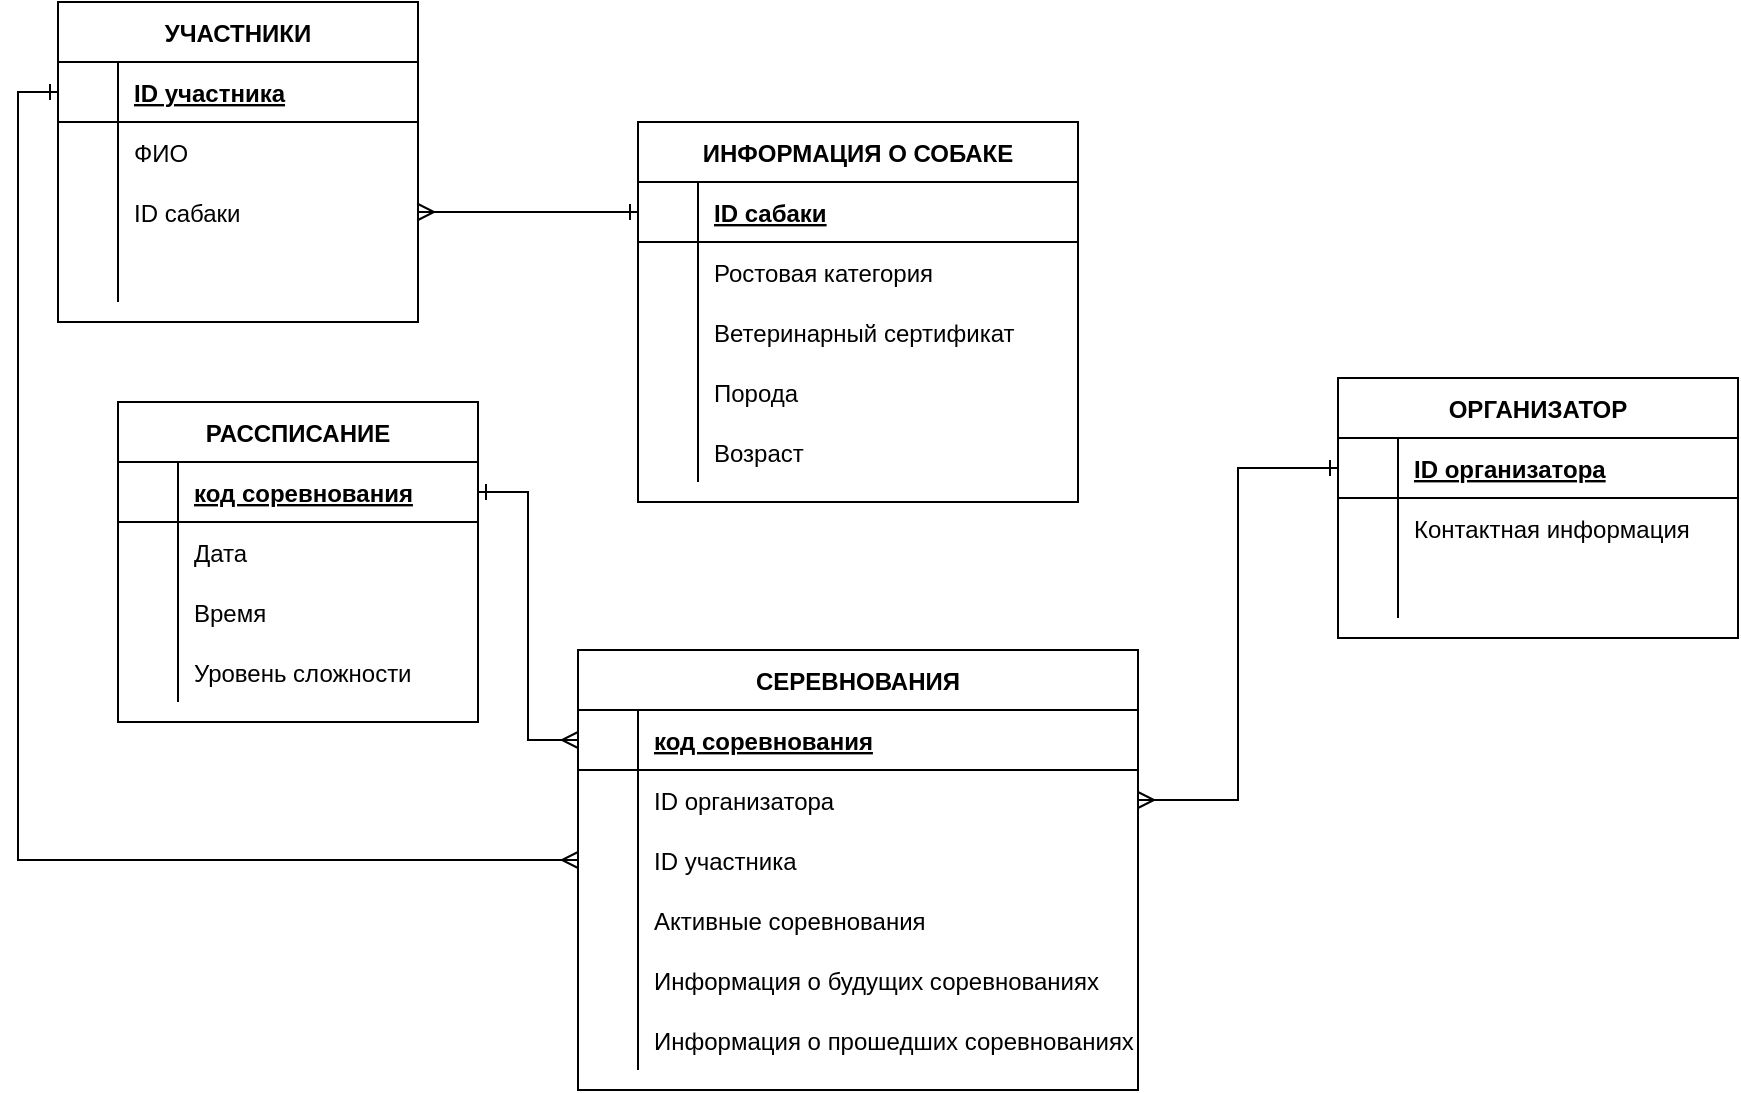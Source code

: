 <mxfile version="20.6.0" type="github">
  <diagram id="Q-kK3s-DiCCB6NKNDgcS" name="Страница 1">
    <mxGraphModel dx="1964" dy="1134" grid="1" gridSize="10" guides="1" tooltips="1" connect="1" arrows="1" fold="1" page="1" pageScale="1" pageWidth="1169" pageHeight="827" math="0" shadow="0">
      <root>
        <mxCell id="0" />
        <mxCell id="1" parent="0" />
        <mxCell id="-Y1L1V8oQwpPA1gMp5pF-1" value="УЧАСТНИКИ" style="shape=table;startSize=30;container=1;collapsible=1;childLayout=tableLayout;fixedRows=1;rowLines=0;fontStyle=1;align=center;resizeLast=1;" parent="1" vertex="1">
          <mxGeometry x="174" y="142" width="180" height="160" as="geometry" />
        </mxCell>
        <mxCell id="-Y1L1V8oQwpPA1gMp5pF-2" value="" style="shape=tableRow;horizontal=0;startSize=0;swimlaneHead=0;swimlaneBody=0;fillColor=none;collapsible=0;dropTarget=0;points=[[0,0.5],[1,0.5]];portConstraint=eastwest;top=0;left=0;right=0;bottom=1;" parent="-Y1L1V8oQwpPA1gMp5pF-1" vertex="1">
          <mxGeometry y="30" width="180" height="30" as="geometry" />
        </mxCell>
        <mxCell id="-Y1L1V8oQwpPA1gMp5pF-3" value="" style="shape=partialRectangle;connectable=0;fillColor=none;top=0;left=0;bottom=0;right=0;fontStyle=1;overflow=hidden;" parent="-Y1L1V8oQwpPA1gMp5pF-2" vertex="1">
          <mxGeometry width="30" height="30" as="geometry">
            <mxRectangle width="30" height="30" as="alternateBounds" />
          </mxGeometry>
        </mxCell>
        <mxCell id="-Y1L1V8oQwpPA1gMp5pF-4" value="ID участника" style="shape=partialRectangle;connectable=0;fillColor=none;top=0;left=0;bottom=0;right=0;align=left;spacingLeft=6;fontStyle=5;overflow=hidden;" parent="-Y1L1V8oQwpPA1gMp5pF-2" vertex="1">
          <mxGeometry x="30" width="150" height="30" as="geometry">
            <mxRectangle width="150" height="30" as="alternateBounds" />
          </mxGeometry>
        </mxCell>
        <mxCell id="-Y1L1V8oQwpPA1gMp5pF-5" value="" style="shape=tableRow;horizontal=0;startSize=0;swimlaneHead=0;swimlaneBody=0;fillColor=none;collapsible=0;dropTarget=0;points=[[0,0.5],[1,0.5]];portConstraint=eastwest;top=0;left=0;right=0;bottom=0;" parent="-Y1L1V8oQwpPA1gMp5pF-1" vertex="1">
          <mxGeometry y="60" width="180" height="30" as="geometry" />
        </mxCell>
        <mxCell id="-Y1L1V8oQwpPA1gMp5pF-6" value="" style="shape=partialRectangle;connectable=0;fillColor=none;top=0;left=0;bottom=0;right=0;editable=1;overflow=hidden;" parent="-Y1L1V8oQwpPA1gMp5pF-5" vertex="1">
          <mxGeometry width="30" height="30" as="geometry">
            <mxRectangle width="30" height="30" as="alternateBounds" />
          </mxGeometry>
        </mxCell>
        <mxCell id="-Y1L1V8oQwpPA1gMp5pF-7" value="ФИО" style="shape=partialRectangle;connectable=0;fillColor=none;top=0;left=0;bottom=0;right=0;align=left;spacingLeft=6;overflow=hidden;" parent="-Y1L1V8oQwpPA1gMp5pF-5" vertex="1">
          <mxGeometry x="30" width="150" height="30" as="geometry">
            <mxRectangle width="150" height="30" as="alternateBounds" />
          </mxGeometry>
        </mxCell>
        <mxCell id="-Y1L1V8oQwpPA1gMp5pF-11" value="" style="shape=tableRow;horizontal=0;startSize=0;swimlaneHead=0;swimlaneBody=0;fillColor=none;collapsible=0;dropTarget=0;points=[[0,0.5],[1,0.5]];portConstraint=eastwest;top=0;left=0;right=0;bottom=0;" parent="-Y1L1V8oQwpPA1gMp5pF-1" vertex="1">
          <mxGeometry y="90" width="180" height="30" as="geometry" />
        </mxCell>
        <mxCell id="-Y1L1V8oQwpPA1gMp5pF-12" value="" style="shape=partialRectangle;connectable=0;fillColor=none;top=0;left=0;bottom=0;right=0;editable=1;overflow=hidden;" parent="-Y1L1V8oQwpPA1gMp5pF-11" vertex="1">
          <mxGeometry width="30" height="30" as="geometry">
            <mxRectangle width="30" height="30" as="alternateBounds" />
          </mxGeometry>
        </mxCell>
        <mxCell id="-Y1L1V8oQwpPA1gMp5pF-13" value="ID сабаки" style="shape=partialRectangle;connectable=0;fillColor=none;top=0;left=0;bottom=0;right=0;align=left;spacingLeft=6;overflow=hidden;" parent="-Y1L1V8oQwpPA1gMp5pF-11" vertex="1">
          <mxGeometry x="30" width="150" height="30" as="geometry">
            <mxRectangle width="150" height="30" as="alternateBounds" />
          </mxGeometry>
        </mxCell>
        <mxCell id="-Y1L1V8oQwpPA1gMp5pF-27" style="shape=tableRow;horizontal=0;startSize=0;swimlaneHead=0;swimlaneBody=0;fillColor=none;collapsible=0;dropTarget=0;points=[[0,0.5],[1,0.5]];portConstraint=eastwest;top=0;left=0;right=0;bottom=0;" parent="-Y1L1V8oQwpPA1gMp5pF-1" vertex="1">
          <mxGeometry y="120" width="180" height="30" as="geometry" />
        </mxCell>
        <mxCell id="-Y1L1V8oQwpPA1gMp5pF-28" style="shape=partialRectangle;connectable=0;fillColor=none;top=0;left=0;bottom=0;right=0;editable=1;overflow=hidden;" parent="-Y1L1V8oQwpPA1gMp5pF-27" vertex="1">
          <mxGeometry width="30" height="30" as="geometry">
            <mxRectangle width="30" height="30" as="alternateBounds" />
          </mxGeometry>
        </mxCell>
        <mxCell id="-Y1L1V8oQwpPA1gMp5pF-29" style="shape=partialRectangle;connectable=0;fillColor=none;top=0;left=0;bottom=0;right=0;align=left;spacingLeft=6;overflow=hidden;" parent="-Y1L1V8oQwpPA1gMp5pF-27" vertex="1">
          <mxGeometry x="30" width="150" height="30" as="geometry">
            <mxRectangle width="150" height="30" as="alternateBounds" />
          </mxGeometry>
        </mxCell>
        <mxCell id="-Y1L1V8oQwpPA1gMp5pF-14" value="ИНФОРМАЦИЯ О СОБАКЕ" style="shape=table;startSize=30;container=1;collapsible=1;childLayout=tableLayout;fixedRows=1;rowLines=0;fontStyle=1;align=center;resizeLast=1;" parent="1" vertex="1">
          <mxGeometry x="464" y="202" width="220" height="190" as="geometry" />
        </mxCell>
        <mxCell id="-Y1L1V8oQwpPA1gMp5pF-15" value="" style="shape=tableRow;horizontal=0;startSize=0;swimlaneHead=0;swimlaneBody=0;fillColor=none;collapsible=0;dropTarget=0;points=[[0,0.5],[1,0.5]];portConstraint=eastwest;top=0;left=0;right=0;bottom=1;" parent="-Y1L1V8oQwpPA1gMp5pF-14" vertex="1">
          <mxGeometry y="30" width="220" height="30" as="geometry" />
        </mxCell>
        <mxCell id="-Y1L1V8oQwpPA1gMp5pF-16" value="" style="shape=partialRectangle;connectable=0;fillColor=none;top=0;left=0;bottom=0;right=0;fontStyle=1;overflow=hidden;" parent="-Y1L1V8oQwpPA1gMp5pF-15" vertex="1">
          <mxGeometry width="30" height="30" as="geometry">
            <mxRectangle width="30" height="30" as="alternateBounds" />
          </mxGeometry>
        </mxCell>
        <mxCell id="-Y1L1V8oQwpPA1gMp5pF-17" value="ID сабаки" style="shape=partialRectangle;connectable=0;fillColor=none;top=0;left=0;bottom=0;right=0;align=left;spacingLeft=6;fontStyle=5;overflow=hidden;" parent="-Y1L1V8oQwpPA1gMp5pF-15" vertex="1">
          <mxGeometry x="30" width="190" height="30" as="geometry">
            <mxRectangle width="190" height="30" as="alternateBounds" />
          </mxGeometry>
        </mxCell>
        <mxCell id="-Y1L1V8oQwpPA1gMp5pF-18" value="" style="shape=tableRow;horizontal=0;startSize=0;swimlaneHead=0;swimlaneBody=0;fillColor=none;collapsible=0;dropTarget=0;points=[[0,0.5],[1,0.5]];portConstraint=eastwest;top=0;left=0;right=0;bottom=0;" parent="-Y1L1V8oQwpPA1gMp5pF-14" vertex="1">
          <mxGeometry y="60" width="220" height="30" as="geometry" />
        </mxCell>
        <mxCell id="-Y1L1V8oQwpPA1gMp5pF-19" value="" style="shape=partialRectangle;connectable=0;fillColor=none;top=0;left=0;bottom=0;right=0;editable=1;overflow=hidden;" parent="-Y1L1V8oQwpPA1gMp5pF-18" vertex="1">
          <mxGeometry width="30" height="30" as="geometry">
            <mxRectangle width="30" height="30" as="alternateBounds" />
          </mxGeometry>
        </mxCell>
        <mxCell id="-Y1L1V8oQwpPA1gMp5pF-20" value="Ростовая категория" style="shape=partialRectangle;connectable=0;fillColor=none;top=0;left=0;bottom=0;right=0;align=left;spacingLeft=6;overflow=hidden;" parent="-Y1L1V8oQwpPA1gMp5pF-18" vertex="1">
          <mxGeometry x="30" width="190" height="30" as="geometry">
            <mxRectangle width="190" height="30" as="alternateBounds" />
          </mxGeometry>
        </mxCell>
        <mxCell id="-Y1L1V8oQwpPA1gMp5pF-21" value="" style="shape=tableRow;horizontal=0;startSize=0;swimlaneHead=0;swimlaneBody=0;fillColor=none;collapsible=0;dropTarget=0;points=[[0,0.5],[1,0.5]];portConstraint=eastwest;top=0;left=0;right=0;bottom=0;" parent="-Y1L1V8oQwpPA1gMp5pF-14" vertex="1">
          <mxGeometry y="90" width="220" height="30" as="geometry" />
        </mxCell>
        <mxCell id="-Y1L1V8oQwpPA1gMp5pF-22" value="" style="shape=partialRectangle;connectable=0;fillColor=none;top=0;left=0;bottom=0;right=0;editable=1;overflow=hidden;" parent="-Y1L1V8oQwpPA1gMp5pF-21" vertex="1">
          <mxGeometry width="30" height="30" as="geometry">
            <mxRectangle width="30" height="30" as="alternateBounds" />
          </mxGeometry>
        </mxCell>
        <mxCell id="-Y1L1V8oQwpPA1gMp5pF-23" value="Ветеринарный сертификат" style="shape=partialRectangle;connectable=0;fillColor=none;top=0;left=0;bottom=0;right=0;align=left;spacingLeft=6;overflow=hidden;" parent="-Y1L1V8oQwpPA1gMp5pF-21" vertex="1">
          <mxGeometry x="30" width="190" height="30" as="geometry">
            <mxRectangle width="190" height="30" as="alternateBounds" />
          </mxGeometry>
        </mxCell>
        <mxCell id="-Y1L1V8oQwpPA1gMp5pF-24" value="" style="shape=tableRow;horizontal=0;startSize=0;swimlaneHead=0;swimlaneBody=0;fillColor=none;collapsible=0;dropTarget=0;points=[[0,0.5],[1,0.5]];portConstraint=eastwest;top=0;left=0;right=0;bottom=0;" parent="-Y1L1V8oQwpPA1gMp5pF-14" vertex="1">
          <mxGeometry y="120" width="220" height="30" as="geometry" />
        </mxCell>
        <mxCell id="-Y1L1V8oQwpPA1gMp5pF-25" value="" style="shape=partialRectangle;connectable=0;fillColor=none;top=0;left=0;bottom=0;right=0;editable=1;overflow=hidden;" parent="-Y1L1V8oQwpPA1gMp5pF-24" vertex="1">
          <mxGeometry width="30" height="30" as="geometry">
            <mxRectangle width="30" height="30" as="alternateBounds" />
          </mxGeometry>
        </mxCell>
        <mxCell id="-Y1L1V8oQwpPA1gMp5pF-26" value="Порода" style="shape=partialRectangle;connectable=0;fillColor=none;top=0;left=0;bottom=0;right=0;align=left;spacingLeft=6;overflow=hidden;" parent="-Y1L1V8oQwpPA1gMp5pF-24" vertex="1">
          <mxGeometry x="30" width="190" height="30" as="geometry">
            <mxRectangle width="190" height="30" as="alternateBounds" />
          </mxGeometry>
        </mxCell>
        <mxCell id="-Y1L1V8oQwpPA1gMp5pF-72" style="shape=tableRow;horizontal=0;startSize=0;swimlaneHead=0;swimlaneBody=0;fillColor=none;collapsible=0;dropTarget=0;points=[[0,0.5],[1,0.5]];portConstraint=eastwest;top=0;left=0;right=0;bottom=0;" parent="-Y1L1V8oQwpPA1gMp5pF-14" vertex="1">
          <mxGeometry y="150" width="220" height="30" as="geometry" />
        </mxCell>
        <mxCell id="-Y1L1V8oQwpPA1gMp5pF-73" style="shape=partialRectangle;connectable=0;fillColor=none;top=0;left=0;bottom=0;right=0;editable=1;overflow=hidden;" parent="-Y1L1V8oQwpPA1gMp5pF-72" vertex="1">
          <mxGeometry width="30" height="30" as="geometry">
            <mxRectangle width="30" height="30" as="alternateBounds" />
          </mxGeometry>
        </mxCell>
        <mxCell id="-Y1L1V8oQwpPA1gMp5pF-74" value="Возраст" style="shape=partialRectangle;connectable=0;fillColor=none;top=0;left=0;bottom=0;right=0;align=left;spacingLeft=6;overflow=hidden;" parent="-Y1L1V8oQwpPA1gMp5pF-72" vertex="1">
          <mxGeometry x="30" width="190" height="30" as="geometry">
            <mxRectangle width="190" height="30" as="alternateBounds" />
          </mxGeometry>
        </mxCell>
        <mxCell id="-Y1L1V8oQwpPA1gMp5pF-30" style="edgeStyle=orthogonalEdgeStyle;rounded=0;orthogonalLoop=1;jettySize=auto;html=1;exitX=0;exitY=0.5;exitDx=0;exitDy=0;entryX=1;entryY=0.5;entryDx=0;entryDy=0;startArrow=ERone;startFill=0;endArrow=ERmany;endFill=0;" parent="1" source="-Y1L1V8oQwpPA1gMp5pF-15" target="-Y1L1V8oQwpPA1gMp5pF-11" edge="1">
          <mxGeometry relative="1" as="geometry" />
        </mxCell>
        <mxCell id="-Y1L1V8oQwpPA1gMp5pF-31" value="ОРГАНИЗАТОР" style="shape=table;startSize=30;container=1;collapsible=1;childLayout=tableLayout;fixedRows=1;rowLines=0;fontStyle=1;align=center;resizeLast=1;" parent="1" vertex="1">
          <mxGeometry x="814" y="330" width="200" height="130" as="geometry" />
        </mxCell>
        <mxCell id="-Y1L1V8oQwpPA1gMp5pF-32" value="" style="shape=tableRow;horizontal=0;startSize=0;swimlaneHead=0;swimlaneBody=0;fillColor=none;collapsible=0;dropTarget=0;points=[[0,0.5],[1,0.5]];portConstraint=eastwest;top=0;left=0;right=0;bottom=1;" parent="-Y1L1V8oQwpPA1gMp5pF-31" vertex="1">
          <mxGeometry y="30" width="200" height="30" as="geometry" />
        </mxCell>
        <mxCell id="-Y1L1V8oQwpPA1gMp5pF-33" value="" style="shape=partialRectangle;connectable=0;fillColor=none;top=0;left=0;bottom=0;right=0;fontStyle=1;overflow=hidden;" parent="-Y1L1V8oQwpPA1gMp5pF-32" vertex="1">
          <mxGeometry width="30" height="30" as="geometry">
            <mxRectangle width="30" height="30" as="alternateBounds" />
          </mxGeometry>
        </mxCell>
        <mxCell id="-Y1L1V8oQwpPA1gMp5pF-34" value="ID организатора" style="shape=partialRectangle;connectable=0;fillColor=none;top=0;left=0;bottom=0;right=0;align=left;spacingLeft=6;fontStyle=5;overflow=hidden;" parent="-Y1L1V8oQwpPA1gMp5pF-32" vertex="1">
          <mxGeometry x="30" width="170" height="30" as="geometry">
            <mxRectangle width="170" height="30" as="alternateBounds" />
          </mxGeometry>
        </mxCell>
        <mxCell id="-Y1L1V8oQwpPA1gMp5pF-35" value="" style="shape=tableRow;horizontal=0;startSize=0;swimlaneHead=0;swimlaneBody=0;fillColor=none;collapsible=0;dropTarget=0;points=[[0,0.5],[1,0.5]];portConstraint=eastwest;top=0;left=0;right=0;bottom=0;" parent="-Y1L1V8oQwpPA1gMp5pF-31" vertex="1">
          <mxGeometry y="60" width="200" height="30" as="geometry" />
        </mxCell>
        <mxCell id="-Y1L1V8oQwpPA1gMp5pF-36" value="" style="shape=partialRectangle;connectable=0;fillColor=none;top=0;left=0;bottom=0;right=0;editable=1;overflow=hidden;" parent="-Y1L1V8oQwpPA1gMp5pF-35" vertex="1">
          <mxGeometry width="30" height="30" as="geometry">
            <mxRectangle width="30" height="30" as="alternateBounds" />
          </mxGeometry>
        </mxCell>
        <mxCell id="-Y1L1V8oQwpPA1gMp5pF-37" value="Контактная информация" style="shape=partialRectangle;connectable=0;fillColor=none;top=0;left=0;bottom=0;right=0;align=left;spacingLeft=6;overflow=hidden;" parent="-Y1L1V8oQwpPA1gMp5pF-35" vertex="1">
          <mxGeometry x="30" width="170" height="30" as="geometry">
            <mxRectangle width="170" height="30" as="alternateBounds" />
          </mxGeometry>
        </mxCell>
        <mxCell id="-Y1L1V8oQwpPA1gMp5pF-38" value="" style="shape=tableRow;horizontal=0;startSize=0;swimlaneHead=0;swimlaneBody=0;fillColor=none;collapsible=0;dropTarget=0;points=[[0,0.5],[1,0.5]];portConstraint=eastwest;top=0;left=0;right=0;bottom=0;" parent="-Y1L1V8oQwpPA1gMp5pF-31" vertex="1">
          <mxGeometry y="90" width="200" height="30" as="geometry" />
        </mxCell>
        <mxCell id="-Y1L1V8oQwpPA1gMp5pF-39" value="" style="shape=partialRectangle;connectable=0;fillColor=none;top=0;left=0;bottom=0;right=0;editable=1;overflow=hidden;" parent="-Y1L1V8oQwpPA1gMp5pF-38" vertex="1">
          <mxGeometry width="30" height="30" as="geometry">
            <mxRectangle width="30" height="30" as="alternateBounds" />
          </mxGeometry>
        </mxCell>
        <mxCell id="-Y1L1V8oQwpPA1gMp5pF-40" value="" style="shape=partialRectangle;connectable=0;fillColor=none;top=0;left=0;bottom=0;right=0;align=left;spacingLeft=6;overflow=hidden;" parent="-Y1L1V8oQwpPA1gMp5pF-38" vertex="1">
          <mxGeometry x="30" width="170" height="30" as="geometry">
            <mxRectangle width="170" height="30" as="alternateBounds" />
          </mxGeometry>
        </mxCell>
        <mxCell id="-Y1L1V8oQwpPA1gMp5pF-44" value="СЕРЕВНОВАНИЯ" style="shape=table;startSize=30;container=1;collapsible=1;childLayout=tableLayout;fixedRows=1;rowLines=0;fontStyle=1;align=center;resizeLast=1;" parent="1" vertex="1">
          <mxGeometry x="434" y="466" width="280" height="220" as="geometry" />
        </mxCell>
        <mxCell id="-Y1L1V8oQwpPA1gMp5pF-45" value="" style="shape=tableRow;horizontal=0;startSize=0;swimlaneHead=0;swimlaneBody=0;fillColor=none;collapsible=0;dropTarget=0;points=[[0,0.5],[1,0.5]];portConstraint=eastwest;top=0;left=0;right=0;bottom=1;" parent="-Y1L1V8oQwpPA1gMp5pF-44" vertex="1">
          <mxGeometry y="30" width="280" height="30" as="geometry" />
        </mxCell>
        <mxCell id="-Y1L1V8oQwpPA1gMp5pF-46" value="" style="shape=partialRectangle;connectable=0;fillColor=none;top=0;left=0;bottom=0;right=0;fontStyle=1;overflow=hidden;" parent="-Y1L1V8oQwpPA1gMp5pF-45" vertex="1">
          <mxGeometry width="30" height="30" as="geometry">
            <mxRectangle width="30" height="30" as="alternateBounds" />
          </mxGeometry>
        </mxCell>
        <mxCell id="-Y1L1V8oQwpPA1gMp5pF-47" value="код соревнования" style="shape=partialRectangle;connectable=0;fillColor=none;top=0;left=0;bottom=0;right=0;align=left;spacingLeft=6;fontStyle=5;overflow=hidden;" parent="-Y1L1V8oQwpPA1gMp5pF-45" vertex="1">
          <mxGeometry x="30" width="250" height="30" as="geometry">
            <mxRectangle width="250" height="30" as="alternateBounds" />
          </mxGeometry>
        </mxCell>
        <mxCell id="06mgUG4wlBfJK4iHKBJ2-1" style="shape=tableRow;horizontal=0;startSize=0;swimlaneHead=0;swimlaneBody=0;fillColor=none;collapsible=0;dropTarget=0;points=[[0,0.5],[1,0.5]];portConstraint=eastwest;top=0;left=0;right=0;bottom=0;" parent="-Y1L1V8oQwpPA1gMp5pF-44" vertex="1">
          <mxGeometry y="60" width="280" height="30" as="geometry" />
        </mxCell>
        <mxCell id="06mgUG4wlBfJK4iHKBJ2-2" style="shape=partialRectangle;connectable=0;fillColor=none;top=0;left=0;bottom=0;right=0;editable=1;overflow=hidden;" parent="06mgUG4wlBfJK4iHKBJ2-1" vertex="1">
          <mxGeometry width="30" height="30" as="geometry">
            <mxRectangle width="30" height="30" as="alternateBounds" />
          </mxGeometry>
        </mxCell>
        <mxCell id="06mgUG4wlBfJK4iHKBJ2-3" value="ID организатора" style="shape=partialRectangle;connectable=0;fillColor=none;top=0;left=0;bottom=0;right=0;align=left;spacingLeft=6;overflow=hidden;" parent="06mgUG4wlBfJK4iHKBJ2-1" vertex="1">
          <mxGeometry x="30" width="250" height="30" as="geometry">
            <mxRectangle width="250" height="30" as="alternateBounds" />
          </mxGeometry>
        </mxCell>
        <mxCell id="6aMwIZK-E9Hgtyacq07r-1" style="shape=tableRow;horizontal=0;startSize=0;swimlaneHead=0;swimlaneBody=0;fillColor=none;collapsible=0;dropTarget=0;points=[[0,0.5],[1,0.5]];portConstraint=eastwest;top=0;left=0;right=0;bottom=0;" vertex="1" parent="-Y1L1V8oQwpPA1gMp5pF-44">
          <mxGeometry y="90" width="280" height="30" as="geometry" />
        </mxCell>
        <mxCell id="6aMwIZK-E9Hgtyacq07r-2" style="shape=partialRectangle;connectable=0;fillColor=none;top=0;left=0;bottom=0;right=0;editable=1;overflow=hidden;" vertex="1" parent="6aMwIZK-E9Hgtyacq07r-1">
          <mxGeometry width="30" height="30" as="geometry">
            <mxRectangle width="30" height="30" as="alternateBounds" />
          </mxGeometry>
        </mxCell>
        <mxCell id="6aMwIZK-E9Hgtyacq07r-3" value="ID участника" style="shape=partialRectangle;connectable=0;fillColor=none;top=0;left=0;bottom=0;right=0;align=left;spacingLeft=6;overflow=hidden;" vertex="1" parent="6aMwIZK-E9Hgtyacq07r-1">
          <mxGeometry x="30" width="250" height="30" as="geometry">
            <mxRectangle width="250" height="30" as="alternateBounds" />
          </mxGeometry>
        </mxCell>
        <mxCell id="-Y1L1V8oQwpPA1gMp5pF-48" value="" style="shape=tableRow;horizontal=0;startSize=0;swimlaneHead=0;swimlaneBody=0;fillColor=none;collapsible=0;dropTarget=0;points=[[0,0.5],[1,0.5]];portConstraint=eastwest;top=0;left=0;right=0;bottom=0;" parent="-Y1L1V8oQwpPA1gMp5pF-44" vertex="1">
          <mxGeometry y="120" width="280" height="30" as="geometry" />
        </mxCell>
        <mxCell id="-Y1L1V8oQwpPA1gMp5pF-49" value="" style="shape=partialRectangle;connectable=0;fillColor=none;top=0;left=0;bottom=0;right=0;editable=1;overflow=hidden;" parent="-Y1L1V8oQwpPA1gMp5pF-48" vertex="1">
          <mxGeometry width="30" height="30" as="geometry">
            <mxRectangle width="30" height="30" as="alternateBounds" />
          </mxGeometry>
        </mxCell>
        <mxCell id="-Y1L1V8oQwpPA1gMp5pF-50" value="Активные соревнования" style="shape=partialRectangle;connectable=0;fillColor=none;top=0;left=0;bottom=0;right=0;align=left;spacingLeft=6;overflow=hidden;" parent="-Y1L1V8oQwpPA1gMp5pF-48" vertex="1">
          <mxGeometry x="30" width="250" height="30" as="geometry">
            <mxRectangle width="250" height="30" as="alternateBounds" />
          </mxGeometry>
        </mxCell>
        <mxCell id="-Y1L1V8oQwpPA1gMp5pF-51" value="" style="shape=tableRow;horizontal=0;startSize=0;swimlaneHead=0;swimlaneBody=0;fillColor=none;collapsible=0;dropTarget=0;points=[[0,0.5],[1,0.5]];portConstraint=eastwest;top=0;left=0;right=0;bottom=0;" parent="-Y1L1V8oQwpPA1gMp5pF-44" vertex="1">
          <mxGeometry y="150" width="280" height="30" as="geometry" />
        </mxCell>
        <mxCell id="-Y1L1V8oQwpPA1gMp5pF-52" value="" style="shape=partialRectangle;connectable=0;fillColor=none;top=0;left=0;bottom=0;right=0;editable=1;overflow=hidden;" parent="-Y1L1V8oQwpPA1gMp5pF-51" vertex="1">
          <mxGeometry width="30" height="30" as="geometry">
            <mxRectangle width="30" height="30" as="alternateBounds" />
          </mxGeometry>
        </mxCell>
        <mxCell id="-Y1L1V8oQwpPA1gMp5pF-53" value="Информация о будущих соревнованиях" style="shape=partialRectangle;connectable=0;fillColor=none;top=0;left=0;bottom=0;right=0;align=left;spacingLeft=6;overflow=hidden;" parent="-Y1L1V8oQwpPA1gMp5pF-51" vertex="1">
          <mxGeometry x="30" width="250" height="30" as="geometry">
            <mxRectangle width="250" height="30" as="alternateBounds" />
          </mxGeometry>
        </mxCell>
        <mxCell id="-Y1L1V8oQwpPA1gMp5pF-54" value="" style="shape=tableRow;horizontal=0;startSize=0;swimlaneHead=0;swimlaneBody=0;fillColor=none;collapsible=0;dropTarget=0;points=[[0,0.5],[1,0.5]];portConstraint=eastwest;top=0;left=0;right=0;bottom=0;" parent="-Y1L1V8oQwpPA1gMp5pF-44" vertex="1">
          <mxGeometry y="180" width="280" height="30" as="geometry" />
        </mxCell>
        <mxCell id="-Y1L1V8oQwpPA1gMp5pF-55" value="" style="shape=partialRectangle;connectable=0;fillColor=none;top=0;left=0;bottom=0;right=0;editable=1;overflow=hidden;" parent="-Y1L1V8oQwpPA1gMp5pF-54" vertex="1">
          <mxGeometry width="30" height="30" as="geometry">
            <mxRectangle width="30" height="30" as="alternateBounds" />
          </mxGeometry>
        </mxCell>
        <mxCell id="-Y1L1V8oQwpPA1gMp5pF-56" value="Информация о прошедших соревнованиях" style="shape=partialRectangle;connectable=0;fillColor=none;top=0;left=0;bottom=0;right=0;align=left;spacingLeft=6;overflow=hidden;" parent="-Y1L1V8oQwpPA1gMp5pF-54" vertex="1">
          <mxGeometry x="30" width="250" height="30" as="geometry">
            <mxRectangle width="250" height="30" as="alternateBounds" />
          </mxGeometry>
        </mxCell>
        <mxCell id="-Y1L1V8oQwpPA1gMp5pF-57" value="РАССПИСАНИЕ" style="shape=table;startSize=30;container=1;collapsible=1;childLayout=tableLayout;fixedRows=1;rowLines=0;fontStyle=1;align=center;resizeLast=1;" parent="1" vertex="1">
          <mxGeometry x="204" y="342" width="180" height="160" as="geometry" />
        </mxCell>
        <mxCell id="-Y1L1V8oQwpPA1gMp5pF-58" value="" style="shape=tableRow;horizontal=0;startSize=0;swimlaneHead=0;swimlaneBody=0;fillColor=none;collapsible=0;dropTarget=0;points=[[0,0.5],[1,0.5]];portConstraint=eastwest;top=0;left=0;right=0;bottom=1;" parent="-Y1L1V8oQwpPA1gMp5pF-57" vertex="1">
          <mxGeometry y="30" width="180" height="30" as="geometry" />
        </mxCell>
        <mxCell id="-Y1L1V8oQwpPA1gMp5pF-59" value="" style="shape=partialRectangle;connectable=0;fillColor=none;top=0;left=0;bottom=0;right=0;fontStyle=1;overflow=hidden;" parent="-Y1L1V8oQwpPA1gMp5pF-58" vertex="1">
          <mxGeometry width="30" height="30" as="geometry">
            <mxRectangle width="30" height="30" as="alternateBounds" />
          </mxGeometry>
        </mxCell>
        <mxCell id="-Y1L1V8oQwpPA1gMp5pF-60" value="код соревнования" style="shape=partialRectangle;connectable=0;fillColor=none;top=0;left=0;bottom=0;right=0;align=left;spacingLeft=6;fontStyle=5;overflow=hidden;" parent="-Y1L1V8oQwpPA1gMp5pF-58" vertex="1">
          <mxGeometry x="30" width="150" height="30" as="geometry">
            <mxRectangle width="150" height="30" as="alternateBounds" />
          </mxGeometry>
        </mxCell>
        <mxCell id="-Y1L1V8oQwpPA1gMp5pF-61" value="" style="shape=tableRow;horizontal=0;startSize=0;swimlaneHead=0;swimlaneBody=0;fillColor=none;collapsible=0;dropTarget=0;points=[[0,0.5],[1,0.5]];portConstraint=eastwest;top=0;left=0;right=0;bottom=0;" parent="-Y1L1V8oQwpPA1gMp5pF-57" vertex="1">
          <mxGeometry y="60" width="180" height="30" as="geometry" />
        </mxCell>
        <mxCell id="-Y1L1V8oQwpPA1gMp5pF-62" value="" style="shape=partialRectangle;connectable=0;fillColor=none;top=0;left=0;bottom=0;right=0;editable=1;overflow=hidden;" parent="-Y1L1V8oQwpPA1gMp5pF-61" vertex="1">
          <mxGeometry width="30" height="30" as="geometry">
            <mxRectangle width="30" height="30" as="alternateBounds" />
          </mxGeometry>
        </mxCell>
        <mxCell id="-Y1L1V8oQwpPA1gMp5pF-63" value="Дата" style="shape=partialRectangle;connectable=0;fillColor=none;top=0;left=0;bottom=0;right=0;align=left;spacingLeft=6;overflow=hidden;" parent="-Y1L1V8oQwpPA1gMp5pF-61" vertex="1">
          <mxGeometry x="30" width="150" height="30" as="geometry">
            <mxRectangle width="150" height="30" as="alternateBounds" />
          </mxGeometry>
        </mxCell>
        <mxCell id="-Y1L1V8oQwpPA1gMp5pF-64" value="" style="shape=tableRow;horizontal=0;startSize=0;swimlaneHead=0;swimlaneBody=0;fillColor=none;collapsible=0;dropTarget=0;points=[[0,0.5],[1,0.5]];portConstraint=eastwest;top=0;left=0;right=0;bottom=0;" parent="-Y1L1V8oQwpPA1gMp5pF-57" vertex="1">
          <mxGeometry y="90" width="180" height="30" as="geometry" />
        </mxCell>
        <mxCell id="-Y1L1V8oQwpPA1gMp5pF-65" value="" style="shape=partialRectangle;connectable=0;fillColor=none;top=0;left=0;bottom=0;right=0;editable=1;overflow=hidden;" parent="-Y1L1V8oQwpPA1gMp5pF-64" vertex="1">
          <mxGeometry width="30" height="30" as="geometry">
            <mxRectangle width="30" height="30" as="alternateBounds" />
          </mxGeometry>
        </mxCell>
        <mxCell id="-Y1L1V8oQwpPA1gMp5pF-66" value="Время" style="shape=partialRectangle;connectable=0;fillColor=none;top=0;left=0;bottom=0;right=0;align=left;spacingLeft=6;overflow=hidden;" parent="-Y1L1V8oQwpPA1gMp5pF-64" vertex="1">
          <mxGeometry x="30" width="150" height="30" as="geometry">
            <mxRectangle width="150" height="30" as="alternateBounds" />
          </mxGeometry>
        </mxCell>
        <mxCell id="-Y1L1V8oQwpPA1gMp5pF-67" value="" style="shape=tableRow;horizontal=0;startSize=0;swimlaneHead=0;swimlaneBody=0;fillColor=none;collapsible=0;dropTarget=0;points=[[0,0.5],[1,0.5]];portConstraint=eastwest;top=0;left=0;right=0;bottom=0;" parent="-Y1L1V8oQwpPA1gMp5pF-57" vertex="1">
          <mxGeometry y="120" width="180" height="30" as="geometry" />
        </mxCell>
        <mxCell id="-Y1L1V8oQwpPA1gMp5pF-68" value="" style="shape=partialRectangle;connectable=0;fillColor=none;top=0;left=0;bottom=0;right=0;editable=1;overflow=hidden;" parent="-Y1L1V8oQwpPA1gMp5pF-67" vertex="1">
          <mxGeometry width="30" height="30" as="geometry">
            <mxRectangle width="30" height="30" as="alternateBounds" />
          </mxGeometry>
        </mxCell>
        <mxCell id="-Y1L1V8oQwpPA1gMp5pF-69" value="Уровень сложности" style="shape=partialRectangle;connectable=0;fillColor=none;top=0;left=0;bottom=0;right=0;align=left;spacingLeft=6;overflow=hidden;" parent="-Y1L1V8oQwpPA1gMp5pF-67" vertex="1">
          <mxGeometry x="30" width="150" height="30" as="geometry">
            <mxRectangle width="150" height="30" as="alternateBounds" />
          </mxGeometry>
        </mxCell>
        <mxCell id="-Y1L1V8oQwpPA1gMp5pF-70" style="edgeStyle=orthogonalEdgeStyle;rounded=0;orthogonalLoop=1;jettySize=auto;html=1;exitX=1;exitY=0.5;exitDx=0;exitDy=0;entryX=0;entryY=0.5;entryDx=0;entryDy=0;startArrow=ERone;startFill=0;endArrow=ERmany;endFill=0;" parent="1" source="-Y1L1V8oQwpPA1gMp5pF-58" target="-Y1L1V8oQwpPA1gMp5pF-45" edge="1">
          <mxGeometry relative="1" as="geometry" />
        </mxCell>
        <mxCell id="06mgUG4wlBfJK4iHKBJ2-4" style="edgeStyle=orthogonalEdgeStyle;rounded=0;orthogonalLoop=1;jettySize=auto;html=1;exitX=0;exitY=0.5;exitDx=0;exitDy=0;entryX=1;entryY=0.5;entryDx=0;entryDy=0;startArrow=ERone;startFill=0;endArrow=ERmany;endFill=0;" parent="1" source="-Y1L1V8oQwpPA1gMp5pF-32" target="06mgUG4wlBfJK4iHKBJ2-1" edge="1">
          <mxGeometry relative="1" as="geometry" />
        </mxCell>
        <mxCell id="6aMwIZK-E9Hgtyacq07r-4" style="edgeStyle=orthogonalEdgeStyle;rounded=0;orthogonalLoop=1;jettySize=auto;html=1;exitX=0;exitY=0.5;exitDx=0;exitDy=0;startArrow=ERone;startFill=0;endArrow=ERmany;endFill=0;" edge="1" parent="1" source="-Y1L1V8oQwpPA1gMp5pF-2" target="6aMwIZK-E9Hgtyacq07r-1">
          <mxGeometry relative="1" as="geometry" />
        </mxCell>
      </root>
    </mxGraphModel>
  </diagram>
</mxfile>
